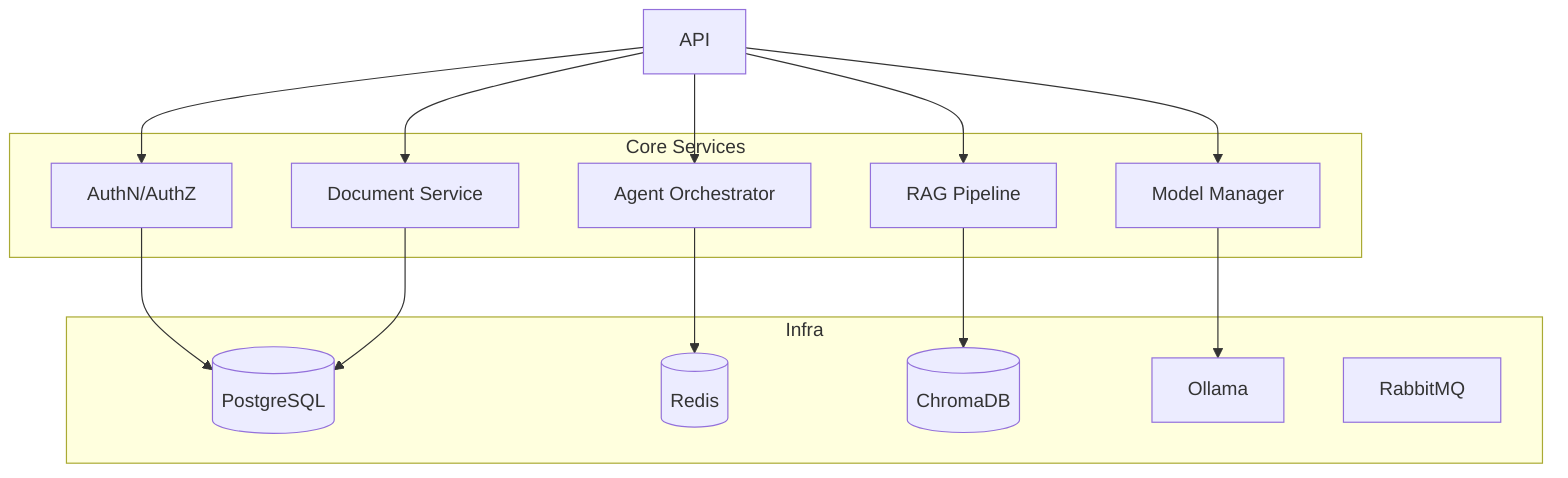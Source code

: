 %% Target Components
flowchart TB
  API
  subgraph Core Services
    Auth[AuthN/AuthZ]
    Orchestrator[Agent Orchestrator]
    RAG[RAG Pipeline]
    Models[Model Manager]
    Docs[Document Service]
  end
  subgraph Infra
    PG[(PostgreSQL)]
    RD[(Redis)]
    VEC[(ChromaDB)]
    OLL[Ollama]
    MQ[RabbitMQ]
  end

  API-->Auth
  API-->Orchestrator
  API-->RAG
  API-->Models
  API-->Docs
  Auth-->PG
  Orchestrator-->RD
  RAG-->VEC
  Models-->OLL
  Docs-->PG